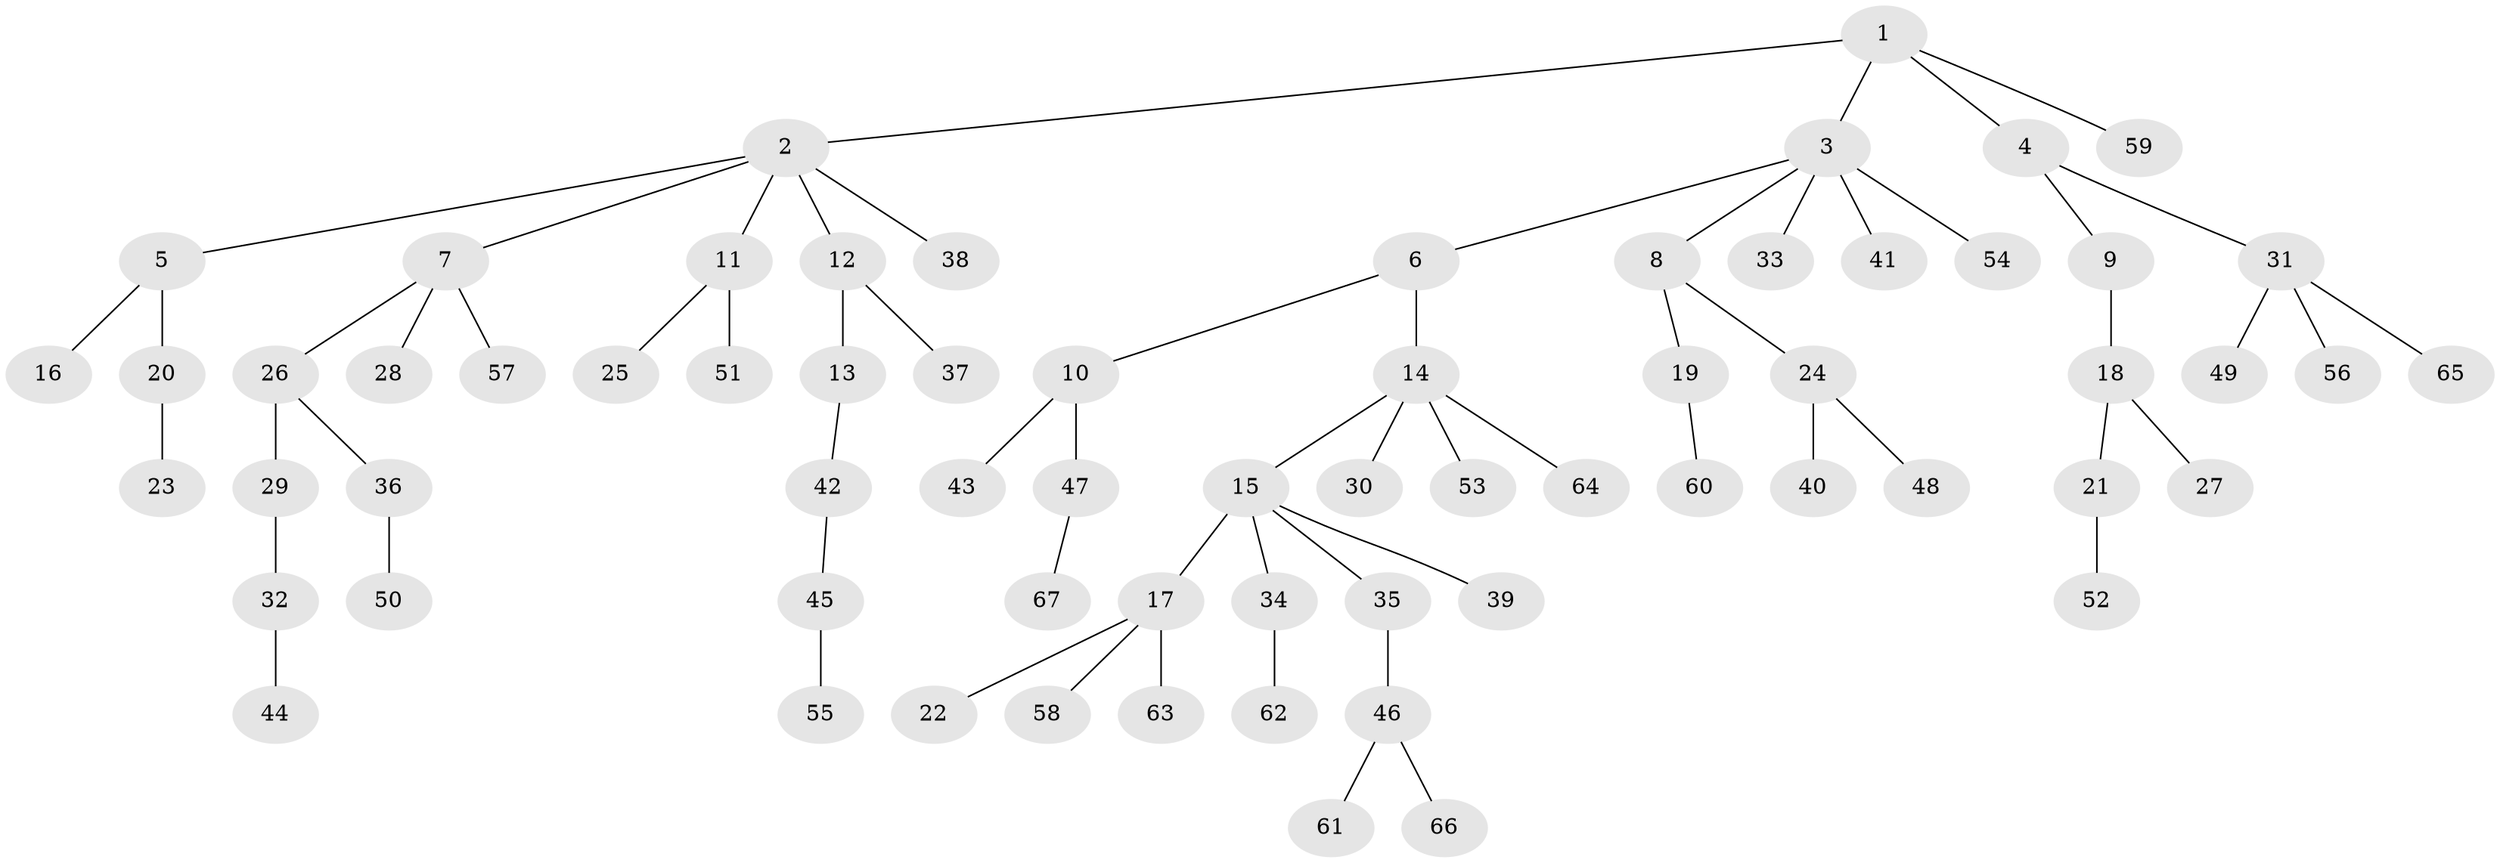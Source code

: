 // coarse degree distribution, {2: 0.17391304347826086, 4: 0.06521739130434782, 3: 0.06521739130434782, 1: 0.6304347826086957, 9: 0.021739130434782608, 5: 0.021739130434782608, 10: 0.021739130434782608}
// Generated by graph-tools (version 1.1) at 2025/56/03/04/25 21:56:53]
// undirected, 67 vertices, 66 edges
graph export_dot {
graph [start="1"]
  node [color=gray90,style=filled];
  1;
  2;
  3;
  4;
  5;
  6;
  7;
  8;
  9;
  10;
  11;
  12;
  13;
  14;
  15;
  16;
  17;
  18;
  19;
  20;
  21;
  22;
  23;
  24;
  25;
  26;
  27;
  28;
  29;
  30;
  31;
  32;
  33;
  34;
  35;
  36;
  37;
  38;
  39;
  40;
  41;
  42;
  43;
  44;
  45;
  46;
  47;
  48;
  49;
  50;
  51;
  52;
  53;
  54;
  55;
  56;
  57;
  58;
  59;
  60;
  61;
  62;
  63;
  64;
  65;
  66;
  67;
  1 -- 2;
  1 -- 3;
  1 -- 4;
  1 -- 59;
  2 -- 5;
  2 -- 7;
  2 -- 11;
  2 -- 12;
  2 -- 38;
  3 -- 6;
  3 -- 8;
  3 -- 33;
  3 -- 41;
  3 -- 54;
  4 -- 9;
  4 -- 31;
  5 -- 16;
  5 -- 20;
  6 -- 10;
  6 -- 14;
  7 -- 26;
  7 -- 28;
  7 -- 57;
  8 -- 19;
  8 -- 24;
  9 -- 18;
  10 -- 43;
  10 -- 47;
  11 -- 25;
  11 -- 51;
  12 -- 13;
  12 -- 37;
  13 -- 42;
  14 -- 15;
  14 -- 30;
  14 -- 53;
  14 -- 64;
  15 -- 17;
  15 -- 34;
  15 -- 35;
  15 -- 39;
  17 -- 22;
  17 -- 58;
  17 -- 63;
  18 -- 21;
  18 -- 27;
  19 -- 60;
  20 -- 23;
  21 -- 52;
  24 -- 40;
  24 -- 48;
  26 -- 29;
  26 -- 36;
  29 -- 32;
  31 -- 49;
  31 -- 56;
  31 -- 65;
  32 -- 44;
  34 -- 62;
  35 -- 46;
  36 -- 50;
  42 -- 45;
  45 -- 55;
  46 -- 61;
  46 -- 66;
  47 -- 67;
}

